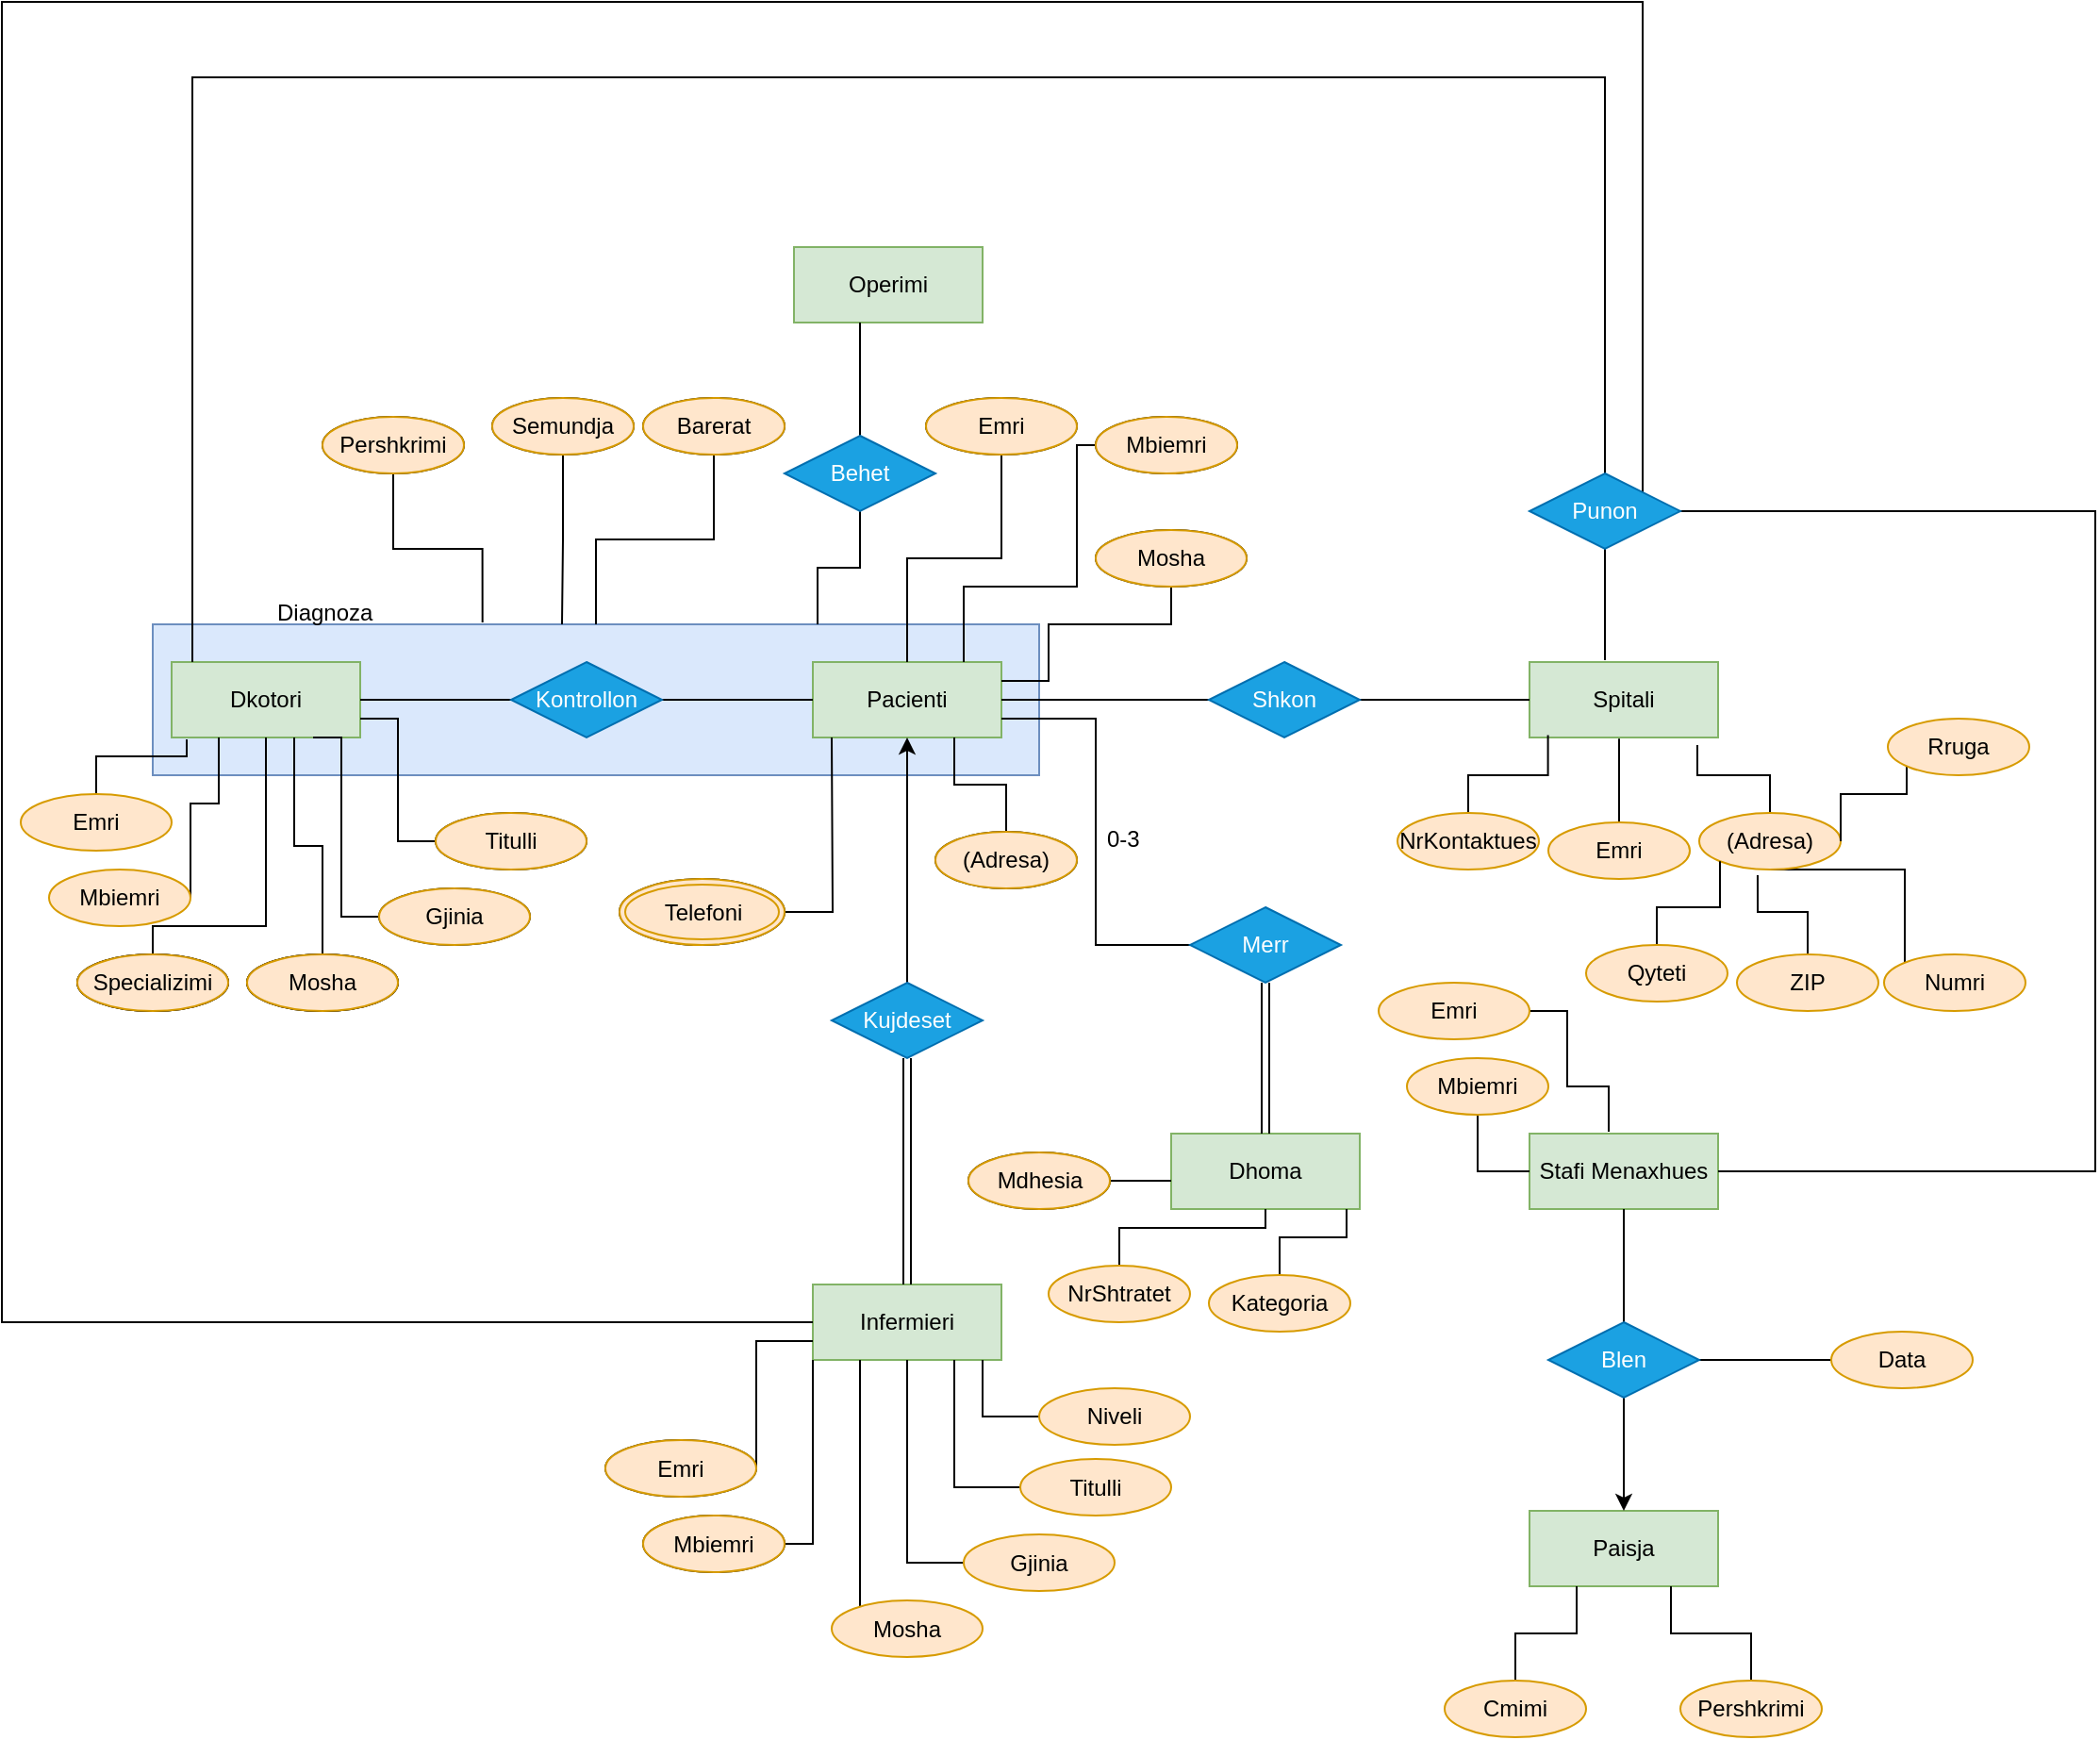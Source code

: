 <mxfile version="13.11.0" type="device"><diagram id="AKrGvbXVqqeNrq8sOhJJ" name="Page-1"><mxGraphModel dx="2241" dy="899" grid="1" gridSize="10" guides="1" tooltips="1" connect="1" arrows="1" fold="1" page="1" pageScale="1" pageWidth="850" pageHeight="1100" math="0" shadow="0"><root><mxCell id="0"/><mxCell id="1" parent="0"/><mxCell id="qDWulmRMMIJymILTdwhA-46" value="" style="whiteSpace=wrap;html=1;align=center;fillColor=#dae8fc;strokeColor=#6c8ebf;" vertex="1" parent="1"><mxGeometry x="-530" y="360" width="470" height="80" as="geometry"/></mxCell><mxCell id="qDWulmRMMIJymILTdwhA-1" value="Spitali" style="whiteSpace=wrap;html=1;align=center;fillColor=#d5e8d4;strokeColor=#82b366;" vertex="1" parent="1"><mxGeometry x="200" y="380" width="100" height="40" as="geometry"/></mxCell><mxCell id="qDWulmRMMIJymILTdwhA-2" value="Dhoma" style="whiteSpace=wrap;html=1;align=center;fillColor=#d5e8d4;strokeColor=#82b366;" vertex="1" parent="1"><mxGeometry x="10" y="630" width="100" height="40" as="geometry"/></mxCell><mxCell id="qDWulmRMMIJymILTdwhA-5" value="Stafi Menaxhues" style="whiteSpace=wrap;html=1;align=center;fillColor=#d5e8d4;strokeColor=#82b366;" vertex="1" parent="1"><mxGeometry x="200" y="630" width="100" height="40" as="geometry"/></mxCell><mxCell id="qDWulmRMMIJymILTdwhA-6" value="Infermieri" style="whiteSpace=wrap;html=1;align=center;fillColor=#d5e8d4;strokeColor=#82b366;" vertex="1" parent="1"><mxGeometry x="-180" y="710" width="100" height="40" as="geometry"/></mxCell><mxCell id="qDWulmRMMIJymILTdwhA-7" value="Dkotori" style="whiteSpace=wrap;html=1;align=center;fillColor=#d5e8d4;strokeColor=#82b366;" vertex="1" parent="1"><mxGeometry x="-520" y="380" width="100" height="40" as="geometry"/></mxCell><mxCell id="qDWulmRMMIJymILTdwhA-8" value="Pacienti" style="whiteSpace=wrap;html=1;align=center;fillColor=#d5e8d4;strokeColor=#82b366;" vertex="1" parent="1"><mxGeometry x="-180" y="380" width="100" height="40" as="geometry"/></mxCell><mxCell id="qDWulmRMMIJymILTdwhA-11" value="Operimi" style="whiteSpace=wrap;html=1;align=center;fillColor=#d5e8d4;strokeColor=#82b366;" vertex="1" parent="1"><mxGeometry x="-190" y="160" width="100" height="40" as="geometry"/></mxCell><mxCell id="qDWulmRMMIJymILTdwhA-12" value="Paisja" style="whiteSpace=wrap;html=1;align=center;fillColor=#d5e8d4;strokeColor=#82b366;" vertex="1" parent="1"><mxGeometry x="200" y="830" width="100" height="40" as="geometry"/></mxCell><mxCell id="qDWulmRMMIJymILTdwhA-14" style="edgeStyle=orthogonalEdgeStyle;rounded=0;orthogonalLoop=1;jettySize=auto;html=1;" edge="1" parent="1" source="qDWulmRMMIJymILTdwhA-13" target="qDWulmRMMIJymILTdwhA-8"><mxGeometry relative="1" as="geometry"/></mxCell><mxCell id="qDWulmRMMIJymILTdwhA-15" style="edgeStyle=orthogonalEdgeStyle;rounded=0;orthogonalLoop=1;jettySize=auto;html=1;shape=link;" edge="1" parent="1" source="qDWulmRMMIJymILTdwhA-13" target="qDWulmRMMIJymILTdwhA-6"><mxGeometry relative="1" as="geometry"/></mxCell><mxCell id="qDWulmRMMIJymILTdwhA-13" value="Kujdeset" style="shape=rhombus;perimeter=rhombusPerimeter;whiteSpace=wrap;html=1;align=center;fillColor=#1ba1e2;strokeColor=#006EAF;fontColor=#ffffff;" vertex="1" parent="1"><mxGeometry x="-170" y="550" width="80" height="40" as="geometry"/></mxCell><mxCell id="qDWulmRMMIJymILTdwhA-17" style="edgeStyle=orthogonalEdgeStyle;rounded=0;orthogonalLoop=1;jettySize=auto;html=1;entryX=1;entryY=0.5;entryDx=0;entryDy=0;endArrow=none;endFill=0;" edge="1" parent="1" source="qDWulmRMMIJymILTdwhA-16" target="qDWulmRMMIJymILTdwhA-7"><mxGeometry relative="1" as="geometry"/></mxCell><mxCell id="qDWulmRMMIJymILTdwhA-18" style="edgeStyle=orthogonalEdgeStyle;rounded=0;orthogonalLoop=1;jettySize=auto;html=1;entryX=0;entryY=0.5;entryDx=0;entryDy=0;endArrow=none;endFill=0;" edge="1" parent="1" source="qDWulmRMMIJymILTdwhA-16" target="qDWulmRMMIJymILTdwhA-8"><mxGeometry relative="1" as="geometry"/></mxCell><mxCell id="qDWulmRMMIJymILTdwhA-16" value="Kontrollon" style="shape=rhombus;perimeter=rhombusPerimeter;whiteSpace=wrap;html=1;align=center;fillColor=#1ba1e2;strokeColor=#006EAF;fontColor=#ffffff;" vertex="1" parent="1"><mxGeometry x="-340" y="380" width="80" height="40" as="geometry"/></mxCell><mxCell id="qDWulmRMMIJymILTdwhA-27" style="edgeStyle=orthogonalEdgeStyle;rounded=0;orthogonalLoop=1;jettySize=auto;html=1;endArrow=none;endFill=0;" edge="1" parent="1" source="qDWulmRMMIJymILTdwhA-26" target="qDWulmRMMIJymILTdwhA-8"><mxGeometry relative="1" as="geometry"/></mxCell><mxCell id="qDWulmRMMIJymILTdwhA-28" style="edgeStyle=orthogonalEdgeStyle;rounded=0;orthogonalLoop=1;jettySize=auto;html=1;entryX=0;entryY=0.5;entryDx=0;entryDy=0;endArrow=none;endFill=0;" edge="1" parent="1" source="qDWulmRMMIJymILTdwhA-26" target="qDWulmRMMIJymILTdwhA-1"><mxGeometry relative="1" as="geometry"/></mxCell><mxCell id="qDWulmRMMIJymILTdwhA-26" value="Shkon" style="shape=rhombus;perimeter=rhombusPerimeter;whiteSpace=wrap;html=1;align=center;fillColor=#1ba1e2;strokeColor=#006EAF;fontColor=#ffffff;" vertex="1" parent="1"><mxGeometry x="30" y="380" width="80" height="40" as="geometry"/></mxCell><mxCell id="qDWulmRMMIJymILTdwhA-30" style="edgeStyle=orthogonalEdgeStyle;rounded=0;orthogonalLoop=1;jettySize=auto;html=1;entryX=1;entryY=0.75;entryDx=0;entryDy=0;endArrow=none;endFill=0;" edge="1" parent="1" source="qDWulmRMMIJymILTdwhA-29" target="qDWulmRMMIJymILTdwhA-8"><mxGeometry relative="1" as="geometry"/></mxCell><mxCell id="qDWulmRMMIJymILTdwhA-31" style="edgeStyle=orthogonalEdgeStyle;rounded=0;orthogonalLoop=1;jettySize=auto;html=1;endArrow=none;endFill=0;shape=link;" edge="1" parent="1" source="qDWulmRMMIJymILTdwhA-29" target="qDWulmRMMIJymILTdwhA-2"><mxGeometry relative="1" as="geometry"><Array as="points"><mxPoint x="60" y="600"/><mxPoint x="60" y="600"/></Array></mxGeometry></mxCell><mxCell id="qDWulmRMMIJymILTdwhA-29" value="Merr&lt;br&gt;" style="shape=rhombus;perimeter=rhombusPerimeter;whiteSpace=wrap;html=1;align=center;fillColor=#1ba1e2;strokeColor=#006EAF;fontColor=#ffffff;" vertex="1" parent="1"><mxGeometry x="20" y="510" width="80" height="40" as="geometry"/></mxCell><mxCell id="qDWulmRMMIJymILTdwhA-32" value="0-3" style="text;strokeColor=none;fillColor=none;spacingLeft=4;spacingRight=4;overflow=hidden;rotatable=0;points=[[0,0.5],[1,0.5]];portConstraint=eastwest;fontSize=12;" vertex="1" parent="1"><mxGeometry x="-30" y="460" width="40" height="30" as="geometry"/></mxCell><mxCell id="qDWulmRMMIJymILTdwhA-36" style="edgeStyle=orthogonalEdgeStyle;rounded=0;orthogonalLoop=1;jettySize=auto;html=1;endArrow=none;endFill=0;" edge="1" parent="1" source="qDWulmRMMIJymILTdwhA-34" target="qDWulmRMMIJymILTdwhA-5"><mxGeometry relative="1" as="geometry"/></mxCell><mxCell id="qDWulmRMMIJymILTdwhA-37" style="edgeStyle=orthogonalEdgeStyle;rounded=0;orthogonalLoop=1;jettySize=auto;html=1;endArrow=classic;endFill=1;" edge="1" parent="1" source="qDWulmRMMIJymILTdwhA-34" target="qDWulmRMMIJymILTdwhA-12"><mxGeometry relative="1" as="geometry"/></mxCell><mxCell id="qDWulmRMMIJymILTdwhA-40" style="edgeStyle=orthogonalEdgeStyle;rounded=0;orthogonalLoop=1;jettySize=auto;html=1;endArrow=none;endFill=0;" edge="1" parent="1" source="qDWulmRMMIJymILTdwhA-34" target="qDWulmRMMIJymILTdwhA-38"><mxGeometry relative="1" as="geometry"/></mxCell><mxCell id="qDWulmRMMIJymILTdwhA-34" value="Blen" style="shape=rhombus;perimeter=rhombusPerimeter;whiteSpace=wrap;html=1;align=center;fillColor=#1ba1e2;strokeColor=#006EAF;fontColor=#ffffff;" vertex="1" parent="1"><mxGeometry x="210" y="730" width="80" height="40" as="geometry"/></mxCell><mxCell id="qDWulmRMMIJymILTdwhA-38" value="Data" style="ellipse;whiteSpace=wrap;html=1;align=center;fillColor=#ffe6cc;strokeColor=#d79b00;" vertex="1" parent="1"><mxGeometry x="360" y="735" width="75" height="30" as="geometry"/></mxCell><mxCell id="qDWulmRMMIJymILTdwhA-42" style="edgeStyle=orthogonalEdgeStyle;rounded=0;orthogonalLoop=1;jettySize=auto;html=1;endArrow=none;endFill=0;" edge="1" parent="1" source="qDWulmRMMIJymILTdwhA-41"><mxGeometry relative="1" as="geometry"><mxPoint x="-509" y="380" as="targetPoint"/><Array as="points"><mxPoint x="240" y="70"/><mxPoint x="-509" y="70"/></Array></mxGeometry></mxCell><mxCell id="qDWulmRMMIJymILTdwhA-43" style="edgeStyle=orthogonalEdgeStyle;rounded=0;orthogonalLoop=1;jettySize=auto;html=1;entryX=0.4;entryY=-0.025;entryDx=0;entryDy=0;entryPerimeter=0;endArrow=none;endFill=0;" edge="1" parent="1" source="qDWulmRMMIJymILTdwhA-41" target="qDWulmRMMIJymILTdwhA-1"><mxGeometry relative="1" as="geometry"/></mxCell><mxCell id="qDWulmRMMIJymILTdwhA-44" style="edgeStyle=orthogonalEdgeStyle;rounded=0;orthogonalLoop=1;jettySize=auto;html=1;entryX=1;entryY=0.5;entryDx=0;entryDy=0;endArrow=none;endFill=0;" edge="1" parent="1" source="qDWulmRMMIJymILTdwhA-41" target="qDWulmRMMIJymILTdwhA-5"><mxGeometry relative="1" as="geometry"><Array as="points"><mxPoint x="500" y="300"/><mxPoint x="500" y="650"/></Array></mxGeometry></mxCell><mxCell id="qDWulmRMMIJymILTdwhA-45" style="edgeStyle=orthogonalEdgeStyle;rounded=0;orthogonalLoop=1;jettySize=auto;html=1;endArrow=none;endFill=0;" edge="1" parent="1" source="qDWulmRMMIJymILTdwhA-41" target="qDWulmRMMIJymILTdwhA-6"><mxGeometry relative="1" as="geometry"><Array as="points"><mxPoint x="260" y="30"/><mxPoint x="-610" y="30"/><mxPoint x="-610" y="730"/></Array></mxGeometry></mxCell><mxCell id="qDWulmRMMIJymILTdwhA-41" value="Punon" style="shape=rhombus;perimeter=rhombusPerimeter;whiteSpace=wrap;html=1;align=center;fillColor=#1ba1e2;strokeColor=#006EAF;fontColor=#ffffff;" vertex="1" parent="1"><mxGeometry x="200" y="280" width="80" height="40" as="geometry"/></mxCell><mxCell id="qDWulmRMMIJymILTdwhA-47" value="Diagnoza" style="text;strokeColor=none;fillColor=none;spacingLeft=4;spacingRight=4;overflow=hidden;rotatable=0;points=[[0,0.5],[1,0.5]];portConstraint=eastwest;fontSize=12;" vertex="1" parent="1"><mxGeometry x="-470" y="340" width="90" height="30" as="geometry"/></mxCell><mxCell id="qDWulmRMMIJymILTdwhA-50" style="edgeStyle=orthogonalEdgeStyle;rounded=0;orthogonalLoop=1;jettySize=auto;html=1;endArrow=none;endFill=0;entryX=0.372;entryY=-0.012;entryDx=0;entryDy=0;entryPerimeter=0;" edge="1" parent="1" source="qDWulmRMMIJymILTdwhA-49" target="qDWulmRMMIJymILTdwhA-46"><mxGeometry relative="1" as="geometry"><mxPoint x="-352.5" y="350" as="targetPoint"/></mxGeometry></mxCell><mxCell id="qDWulmRMMIJymILTdwhA-49" value="Pershkrimi" style="ellipse;whiteSpace=wrap;html=1;align=center;" vertex="1" parent="1"><mxGeometry x="-440" y="250" width="75" height="30" as="geometry"/></mxCell><mxCell id="qDWulmRMMIJymILTdwhA-52" style="edgeStyle=orthogonalEdgeStyle;rounded=0;orthogonalLoop=1;jettySize=auto;html=1;endArrow=none;endFill=0;" edge="1" parent="1" source="qDWulmRMMIJymILTdwhA-51"><mxGeometry relative="1" as="geometry"><mxPoint x="-313" y="360" as="targetPoint"/><Array as="points"><mxPoint x="-313" y="315"/><mxPoint x="-313" y="315"/></Array></mxGeometry></mxCell><mxCell id="qDWulmRMMIJymILTdwhA-51" value="Semundja" style="ellipse;whiteSpace=wrap;html=1;align=center;" vertex="1" parent="1"><mxGeometry x="-350" y="240" width="75" height="30" as="geometry"/></mxCell><mxCell id="qDWulmRMMIJymILTdwhA-54" style="edgeStyle=orthogonalEdgeStyle;rounded=0;orthogonalLoop=1;jettySize=auto;html=1;entryX=0.5;entryY=0;entryDx=0;entryDy=0;endArrow=none;endFill=0;" edge="1" parent="1" source="qDWulmRMMIJymILTdwhA-53" target="qDWulmRMMIJymILTdwhA-46"><mxGeometry relative="1" as="geometry"/></mxCell><mxCell id="qDWulmRMMIJymILTdwhA-53" value="Barerat" style="ellipse;whiteSpace=wrap;html=1;align=center;" vertex="1" parent="1"><mxGeometry x="-270" y="240" width="75" height="30" as="geometry"/></mxCell><mxCell id="qDWulmRMMIJymILTdwhA-56" style="edgeStyle=orthogonalEdgeStyle;rounded=0;orthogonalLoop=1;jettySize=auto;html=1;entryX=0.75;entryY=0;entryDx=0;entryDy=0;endArrow=none;endFill=0;" edge="1" parent="1" source="qDWulmRMMIJymILTdwhA-55" target="qDWulmRMMIJymILTdwhA-46"><mxGeometry relative="1" as="geometry"/></mxCell><mxCell id="qDWulmRMMIJymILTdwhA-57" style="edgeStyle=orthogonalEdgeStyle;rounded=0;orthogonalLoop=1;jettySize=auto;html=1;endArrow=none;endFill=0;" edge="1" parent="1" source="qDWulmRMMIJymILTdwhA-55"><mxGeometry relative="1" as="geometry"><mxPoint x="-155" y="200" as="targetPoint"/><Array as="points"><mxPoint x="-155" y="200"/></Array></mxGeometry></mxCell><mxCell id="qDWulmRMMIJymILTdwhA-55" value="Behet" style="shape=rhombus;perimeter=rhombusPerimeter;whiteSpace=wrap;html=1;align=center;fillColor=#1ba1e2;strokeColor=#006EAF;fontColor=#ffffff;" vertex="1" parent="1"><mxGeometry x="-195" y="260" width="80" height="40" as="geometry"/></mxCell><mxCell id="qDWulmRMMIJymILTdwhA-59" style="edgeStyle=orthogonalEdgeStyle;rounded=0;orthogonalLoop=1;jettySize=auto;html=1;entryX=0.098;entryY=0.969;entryDx=0;entryDy=0;entryPerimeter=0;endArrow=none;endFill=0;" edge="1" parent="1" source="qDWulmRMMIJymILTdwhA-58" target="qDWulmRMMIJymILTdwhA-1"><mxGeometry relative="1" as="geometry"/></mxCell><mxCell id="qDWulmRMMIJymILTdwhA-58" value="NrKontaktues" style="ellipse;whiteSpace=wrap;html=1;align=center;fillColor=#ffe6cc;strokeColor=#d79b00;" vertex="1" parent="1"><mxGeometry x="130" y="460" width="75" height="30" as="geometry"/></mxCell><mxCell id="qDWulmRMMIJymILTdwhA-144" style="edgeStyle=orthogonalEdgeStyle;rounded=0;orthogonalLoop=1;jettySize=auto;html=1;entryX=0.475;entryY=1.016;entryDx=0;entryDy=0;entryPerimeter=0;endArrow=none;endFill=0;" edge="1" parent="1" source="qDWulmRMMIJymILTdwhA-60" target="qDWulmRMMIJymILTdwhA-1"><mxGeometry relative="1" as="geometry"/></mxCell><mxCell id="qDWulmRMMIJymILTdwhA-60" value="Emri" style="ellipse;whiteSpace=wrap;html=1;align=center;fillColor=#ffe6cc;strokeColor=#d79b00;" vertex="1" parent="1"><mxGeometry x="210" y="465" width="75" height="30" as="geometry"/></mxCell><mxCell id="qDWulmRMMIJymILTdwhA-63" style="edgeStyle=orthogonalEdgeStyle;rounded=0;orthogonalLoop=1;jettySize=auto;html=1;entryX=0.89;entryY=1.1;entryDx=0;entryDy=0;entryPerimeter=0;endArrow=none;endFill=0;" edge="1" parent="1" source="qDWulmRMMIJymILTdwhA-62" target="qDWulmRMMIJymILTdwhA-1"><mxGeometry relative="1" as="geometry"/></mxCell><mxCell id="qDWulmRMMIJymILTdwhA-72" style="edgeStyle=orthogonalEdgeStyle;rounded=0;orthogonalLoop=1;jettySize=auto;html=1;entryX=0;entryY=0;entryDx=0;entryDy=0;endArrow=none;endFill=0;" edge="1" parent="1" source="qDWulmRMMIJymILTdwhA-62" target="qDWulmRMMIJymILTdwhA-71"><mxGeometry relative="1" as="geometry"><Array as="points"><mxPoint x="399" y="490"/></Array></mxGeometry></mxCell><mxCell id="qDWulmRMMIJymILTdwhA-62" value="(Adresa)" style="ellipse;whiteSpace=wrap;html=1;align=center;fillColor=#ffe6cc;strokeColor=#d79b00;" vertex="1" parent="1"><mxGeometry x="290" y="460" width="75" height="30" as="geometry"/></mxCell><mxCell id="qDWulmRMMIJymILTdwhA-66" style="edgeStyle=orthogonalEdgeStyle;rounded=0;orthogonalLoop=1;jettySize=auto;html=1;entryX=0;entryY=1;entryDx=0;entryDy=0;endArrow=none;endFill=0;" edge="1" parent="1" source="qDWulmRMMIJymILTdwhA-65" target="qDWulmRMMIJymILTdwhA-62"><mxGeometry relative="1" as="geometry"/></mxCell><mxCell id="qDWulmRMMIJymILTdwhA-65" value="Qyteti" style="ellipse;whiteSpace=wrap;html=1;align=center;fillColor=#ffe6cc;strokeColor=#d79b00;" vertex="1" parent="1"><mxGeometry x="230" y="530" width="75" height="30" as="geometry"/></mxCell><mxCell id="qDWulmRMMIJymILTdwhA-68" style="edgeStyle=orthogonalEdgeStyle;rounded=0;orthogonalLoop=1;jettySize=auto;html=1;entryX=0.413;entryY=1.1;entryDx=0;entryDy=0;entryPerimeter=0;endArrow=none;endFill=0;" edge="1" parent="1" source="qDWulmRMMIJymILTdwhA-67" target="qDWulmRMMIJymILTdwhA-62"><mxGeometry relative="1" as="geometry"/></mxCell><mxCell id="qDWulmRMMIJymILTdwhA-67" value="ZIP" style="ellipse;whiteSpace=wrap;html=1;align=center;fillColor=#ffe6cc;strokeColor=#d79b00;" vertex="1" parent="1"><mxGeometry x="310" y="535" width="75" height="30" as="geometry"/></mxCell><mxCell id="qDWulmRMMIJymILTdwhA-70" style="edgeStyle=orthogonalEdgeStyle;rounded=0;orthogonalLoop=1;jettySize=auto;html=1;entryX=1;entryY=0.5;entryDx=0;entryDy=0;endArrow=none;endFill=0;" edge="1" parent="1" source="qDWulmRMMIJymILTdwhA-69" target="qDWulmRMMIJymILTdwhA-62"><mxGeometry relative="1" as="geometry"><Array as="points"><mxPoint x="400" y="450"/><mxPoint x="365" y="450"/></Array></mxGeometry></mxCell><mxCell id="qDWulmRMMIJymILTdwhA-69" value="Rruga" style="ellipse;whiteSpace=wrap;html=1;align=center;fillColor=#ffe6cc;strokeColor=#d79b00;" vertex="1" parent="1"><mxGeometry x="390" y="410" width="75" height="30" as="geometry"/></mxCell><mxCell id="qDWulmRMMIJymILTdwhA-71" value="Numri" style="ellipse;whiteSpace=wrap;html=1;align=center;fillColor=#ffe6cc;strokeColor=#d79b00;" vertex="1" parent="1"><mxGeometry x="388" y="535" width="75" height="30" as="geometry"/></mxCell><mxCell id="qDWulmRMMIJymILTdwhA-79" style="edgeStyle=orthogonalEdgeStyle;rounded=0;orthogonalLoop=1;jettySize=auto;html=1;entryX=0.08;entryY=1.025;entryDx=0;entryDy=0;entryPerimeter=0;endArrow=none;endFill=0;" edge="1" parent="1" source="qDWulmRMMIJymILTdwhA-73" target="qDWulmRMMIJymILTdwhA-7"><mxGeometry relative="1" as="geometry"/></mxCell><mxCell id="qDWulmRMMIJymILTdwhA-73" value="Emri" style="ellipse;whiteSpace=wrap;html=1;align=center;fillColor=#ffe6cc;strokeColor=#d79b00;" vertex="1" parent="1"><mxGeometry x="-600" y="450" width="80" height="30" as="geometry"/></mxCell><mxCell id="qDWulmRMMIJymILTdwhA-80" style="edgeStyle=orthogonalEdgeStyle;rounded=0;orthogonalLoop=1;jettySize=auto;html=1;entryX=0.25;entryY=1;entryDx=0;entryDy=0;endArrow=none;endFill=0;" edge="1" parent="1" source="qDWulmRMMIJymILTdwhA-74" target="qDWulmRMMIJymILTdwhA-7"><mxGeometry relative="1" as="geometry"><Array as="points"><mxPoint x="-510" y="455"/><mxPoint x="-495" y="455"/></Array></mxGeometry></mxCell><mxCell id="qDWulmRMMIJymILTdwhA-74" value="Mbiemri" style="ellipse;whiteSpace=wrap;html=1;align=center;fillColor=#ffe6cc;strokeColor=#d79b00;" vertex="1" parent="1"><mxGeometry x="-585" y="490" width="75" height="30" as="geometry"/></mxCell><mxCell id="qDWulmRMMIJymILTdwhA-82" style="edgeStyle=orthogonalEdgeStyle;rounded=0;orthogonalLoop=1;jettySize=auto;html=1;entryX=0.65;entryY=1;entryDx=0;entryDy=0;entryPerimeter=0;endArrow=none;endFill=0;" edge="1" parent="1" source="qDWulmRMMIJymILTdwhA-75" target="qDWulmRMMIJymILTdwhA-7"><mxGeometry relative="1" as="geometry"/></mxCell><mxCell id="qDWulmRMMIJymILTdwhA-75" value="Mosha" style="ellipse;whiteSpace=wrap;html=1;align=center;" vertex="1" parent="1"><mxGeometry x="-480" y="535" width="80" height="30" as="geometry"/></mxCell><mxCell id="qDWulmRMMIJymILTdwhA-83" style="edgeStyle=orthogonalEdgeStyle;rounded=0;orthogonalLoop=1;jettySize=auto;html=1;entryX=0.75;entryY=1;entryDx=0;entryDy=0;endArrow=none;endFill=0;" edge="1" parent="1" source="qDWulmRMMIJymILTdwhA-76" target="qDWulmRMMIJymILTdwhA-7"><mxGeometry relative="1" as="geometry"><Array as="points"><mxPoint x="-430" y="515"/><mxPoint x="-430" y="420"/></Array></mxGeometry></mxCell><mxCell id="qDWulmRMMIJymILTdwhA-76" value="Gjinia" style="ellipse;whiteSpace=wrap;html=1;align=center;" vertex="1" parent="1"><mxGeometry x="-410" y="500" width="80" height="30" as="geometry"/></mxCell><mxCell id="qDWulmRMMIJymILTdwhA-84" style="edgeStyle=orthogonalEdgeStyle;rounded=0;orthogonalLoop=1;jettySize=auto;html=1;entryX=1;entryY=0.75;entryDx=0;entryDy=0;endArrow=none;endFill=0;" edge="1" parent="1" source="qDWulmRMMIJymILTdwhA-77" target="qDWulmRMMIJymILTdwhA-7"><mxGeometry relative="1" as="geometry"/></mxCell><mxCell id="qDWulmRMMIJymILTdwhA-77" value="Titulli" style="ellipse;whiteSpace=wrap;html=1;align=center;" vertex="1" parent="1"><mxGeometry x="-380" y="460" width="80" height="30" as="geometry"/></mxCell><mxCell id="qDWulmRMMIJymILTdwhA-81" style="edgeStyle=orthogonalEdgeStyle;rounded=0;orthogonalLoop=1;jettySize=auto;html=1;entryX=0.5;entryY=1;entryDx=0;entryDy=0;endArrow=none;endFill=0;" edge="1" parent="1" source="qDWulmRMMIJymILTdwhA-78" target="qDWulmRMMIJymILTdwhA-7"><mxGeometry relative="1" as="geometry"><Array as="points"><mxPoint x="-530" y="520"/><mxPoint x="-470" y="520"/></Array></mxGeometry></mxCell><mxCell id="qDWulmRMMIJymILTdwhA-78" value="Specializimi" style="ellipse;whiteSpace=wrap;html=1;align=center;" vertex="1" parent="1"><mxGeometry x="-570" y="535" width="80" height="30" as="geometry"/></mxCell><mxCell id="qDWulmRMMIJymILTdwhA-90" style="edgeStyle=orthogonalEdgeStyle;rounded=0;orthogonalLoop=1;jettySize=auto;html=1;entryX=0;entryY=0.75;entryDx=0;entryDy=0;endArrow=none;endFill=0;" edge="1" parent="1" source="qDWulmRMMIJymILTdwhA-85" target="qDWulmRMMIJymILTdwhA-6"><mxGeometry relative="1" as="geometry"><Array as="points"><mxPoint x="-210" y="740"/></Array></mxGeometry></mxCell><mxCell id="qDWulmRMMIJymILTdwhA-85" value="Emri" style="ellipse;whiteSpace=wrap;html=1;align=center;" vertex="1" parent="1"><mxGeometry x="-290" y="792.5" width="80" height="30" as="geometry"/></mxCell><mxCell id="qDWulmRMMIJymILTdwhA-91" style="edgeStyle=orthogonalEdgeStyle;rounded=0;orthogonalLoop=1;jettySize=auto;html=1;endArrow=none;endFill=0;" edge="1" parent="1" source="qDWulmRMMIJymILTdwhA-86" target="qDWulmRMMIJymILTdwhA-6"><mxGeometry relative="1" as="geometry"><Array as="points"><mxPoint x="-180" y="848"/></Array></mxGeometry></mxCell><mxCell id="qDWulmRMMIJymILTdwhA-86" value="Mbiemri" style="ellipse;whiteSpace=wrap;html=1;align=center;" vertex="1" parent="1"><mxGeometry x="-270" y="832.5" width="75" height="30" as="geometry"/></mxCell><mxCell id="qDWulmRMMIJymILTdwhA-93" style="edgeStyle=orthogonalEdgeStyle;rounded=0;orthogonalLoop=1;jettySize=auto;html=1;entryX=0.25;entryY=1;entryDx=0;entryDy=0;endArrow=none;endFill=0;" edge="1" parent="1" source="qDWulmRMMIJymILTdwhA-87" target="qDWulmRMMIJymILTdwhA-6"><mxGeometry relative="1" as="geometry"><Array as="points"><mxPoint x="-155" y="830"/><mxPoint x="-155" y="830"/></Array></mxGeometry></mxCell><mxCell id="qDWulmRMMIJymILTdwhA-87" value="Mosha" style="ellipse;whiteSpace=wrap;html=1;align=center;fillColor=#ffe6cc;strokeColor=#d79b00;" vertex="1" parent="1"><mxGeometry x="-170" y="877.5" width="80" height="30" as="geometry"/></mxCell><mxCell id="qDWulmRMMIJymILTdwhA-94" style="edgeStyle=orthogonalEdgeStyle;rounded=0;orthogonalLoop=1;jettySize=auto;html=1;entryX=0.5;entryY=1;entryDx=0;entryDy=0;endArrow=none;endFill=0;" edge="1" parent="1" source="qDWulmRMMIJymILTdwhA-88" target="qDWulmRMMIJymILTdwhA-6"><mxGeometry relative="1" as="geometry"><Array as="points"><mxPoint x="-130" y="858"/></Array></mxGeometry></mxCell><mxCell id="qDWulmRMMIJymILTdwhA-88" value="Gjinia" style="ellipse;whiteSpace=wrap;html=1;align=center;fillColor=#ffe6cc;strokeColor=#d79b00;" vertex="1" parent="1"><mxGeometry x="-100" y="842.5" width="80" height="30" as="geometry"/></mxCell><mxCell id="qDWulmRMMIJymILTdwhA-95" style="edgeStyle=orthogonalEdgeStyle;rounded=0;orthogonalLoop=1;jettySize=auto;html=1;entryX=0.75;entryY=1;entryDx=0;entryDy=0;endArrow=none;endFill=0;" edge="1" parent="1" source="qDWulmRMMIJymILTdwhA-89" target="qDWulmRMMIJymILTdwhA-6"><mxGeometry relative="1" as="geometry"/></mxCell><mxCell id="qDWulmRMMIJymILTdwhA-89" value="Titulli" style="ellipse;whiteSpace=wrap;html=1;align=center;fillColor=#ffe6cc;strokeColor=#d79b00;" vertex="1" parent="1"><mxGeometry x="-70" y="802.5" width="80" height="30" as="geometry"/></mxCell><mxCell id="qDWulmRMMIJymILTdwhA-97" style="edgeStyle=orthogonalEdgeStyle;rounded=0;orthogonalLoop=1;jettySize=auto;html=1;entryX=0.9;entryY=1;entryDx=0;entryDy=0;entryPerimeter=0;endArrow=none;endFill=0;" edge="1" parent="1" source="qDWulmRMMIJymILTdwhA-96" target="qDWulmRMMIJymILTdwhA-6"><mxGeometry relative="1" as="geometry"/></mxCell><mxCell id="qDWulmRMMIJymILTdwhA-96" value="Niveli" style="ellipse;whiteSpace=wrap;html=1;align=center;fillColor=#ffe6cc;strokeColor=#d79b00;" vertex="1" parent="1"><mxGeometry x="-60" y="765" width="80" height="30" as="geometry"/></mxCell><mxCell id="qDWulmRMMIJymILTdwhA-101" style="edgeStyle=orthogonalEdgeStyle;rounded=0;orthogonalLoop=1;jettySize=auto;html=1;endArrow=none;endFill=0;" edge="1" parent="1" source="qDWulmRMMIJymILTdwhA-98" target="qDWulmRMMIJymILTdwhA-8"><mxGeometry relative="1" as="geometry"/></mxCell><mxCell id="qDWulmRMMIJymILTdwhA-98" value="Emri" style="ellipse;whiteSpace=wrap;html=1;align=center;" vertex="1" parent="1"><mxGeometry x="-120" y="240" width="80" height="30" as="geometry"/></mxCell><mxCell id="qDWulmRMMIJymILTdwhA-104" style="edgeStyle=orthogonalEdgeStyle;rounded=0;orthogonalLoop=1;jettySize=auto;html=1;endArrow=none;endFill=0;" edge="1" parent="1" source="qDWulmRMMIJymILTdwhA-99" target="qDWulmRMMIJymILTdwhA-8"><mxGeometry relative="1" as="geometry"><Array as="points"><mxPoint x="-40" y="265"/><mxPoint x="-40" y="340"/><mxPoint x="-100" y="340"/></Array></mxGeometry></mxCell><mxCell id="qDWulmRMMIJymILTdwhA-99" value="Mbiemri" style="ellipse;whiteSpace=wrap;html=1;align=center;" vertex="1" parent="1"><mxGeometry x="-30" y="250" width="75" height="30" as="geometry"/></mxCell><mxCell id="qDWulmRMMIJymILTdwhA-105" style="edgeStyle=orthogonalEdgeStyle;rounded=0;orthogonalLoop=1;jettySize=auto;html=1;exitX=0.5;exitY=0;exitDx=0;exitDy=0;entryX=1;entryY=0.25;entryDx=0;entryDy=0;endArrow=none;endFill=0;" edge="1" parent="1" source="qDWulmRMMIJymILTdwhA-100" target="qDWulmRMMIJymILTdwhA-8"><mxGeometry relative="1" as="geometry"><Array as="points"><mxPoint x="10" y="360"/><mxPoint x="-55" y="360"/><mxPoint x="-55" y="390"/></Array></mxGeometry></mxCell><mxCell id="qDWulmRMMIJymILTdwhA-100" value="Mosha" style="ellipse;whiteSpace=wrap;html=1;align=center;" vertex="1" parent="1"><mxGeometry x="-30" y="310" width="80" height="30" as="geometry"/></mxCell><mxCell id="qDWulmRMMIJymILTdwhA-102" style="edgeStyle=orthogonalEdgeStyle;rounded=0;orthogonalLoop=1;jettySize=auto;html=1;exitX=0.5;exitY=1;exitDx=0;exitDy=0;endArrow=none;endFill=0;" edge="1" parent="1" source="qDWulmRMMIJymILTdwhA-99" target="qDWulmRMMIJymILTdwhA-99"><mxGeometry relative="1" as="geometry"/></mxCell><mxCell id="qDWulmRMMIJymILTdwhA-108" style="edgeStyle=orthogonalEdgeStyle;rounded=0;orthogonalLoop=1;jettySize=auto;html=1;endArrow=none;endFill=0;" edge="1" parent="1" source="qDWulmRMMIJymILTdwhA-107"><mxGeometry relative="1" as="geometry"><mxPoint x="-170" y="420" as="targetPoint"/></mxGeometry></mxCell><mxCell id="qDWulmRMMIJymILTdwhA-107" value="Telefoni" style="ellipse;shape=doubleEllipse;margin=3;whiteSpace=wrap;html=1;align=center;" vertex="1" parent="1"><mxGeometry x="-282.5" y="495" width="87.5" height="35" as="geometry"/></mxCell><mxCell id="qDWulmRMMIJymILTdwhA-110" style="edgeStyle=orthogonalEdgeStyle;rounded=0;orthogonalLoop=1;jettySize=auto;html=1;entryX=0.75;entryY=1;entryDx=0;entryDy=0;endArrow=none;endFill=0;" edge="1" parent="1" source="qDWulmRMMIJymILTdwhA-109" target="qDWulmRMMIJymILTdwhA-8"><mxGeometry relative="1" as="geometry"/></mxCell><mxCell id="qDWulmRMMIJymILTdwhA-109" value="(Adresa)" style="ellipse;whiteSpace=wrap;html=1;align=center;" vertex="1" parent="1"><mxGeometry x="-115" y="470" width="75" height="30" as="geometry"/></mxCell><mxCell id="qDWulmRMMIJymILTdwhA-116" style="edgeStyle=orthogonalEdgeStyle;rounded=0;orthogonalLoop=1;jettySize=auto;html=1;endArrow=none;endFill=0;" edge="1" parent="1" source="qDWulmRMMIJymILTdwhA-111" target="qDWulmRMMIJymILTdwhA-2"><mxGeometry relative="1" as="geometry"><Array as="points"><mxPoint x="-17" y="680"/><mxPoint x="60" y="680"/></Array></mxGeometry></mxCell><mxCell id="qDWulmRMMIJymILTdwhA-111" value="NrShtratet" style="ellipse;whiteSpace=wrap;html=1;align=center;fillColor=#ffe6cc;strokeColor=#d79b00;" vertex="1" parent="1"><mxGeometry x="-55" y="700" width="75" height="30" as="geometry"/></mxCell><mxCell id="qDWulmRMMIJymILTdwhA-117" style="edgeStyle=orthogonalEdgeStyle;rounded=0;orthogonalLoop=1;jettySize=auto;html=1;entryX=0.93;entryY=1;entryDx=0;entryDy=0;entryPerimeter=0;endArrow=none;endFill=0;" edge="1" parent="1" source="qDWulmRMMIJymILTdwhA-112" target="qDWulmRMMIJymILTdwhA-2"><mxGeometry relative="1" as="geometry"/></mxCell><mxCell id="qDWulmRMMIJymILTdwhA-112" value="Kategoria" style="ellipse;whiteSpace=wrap;html=1;align=center;fillColor=#ffe6cc;strokeColor=#d79b00;" vertex="1" parent="1"><mxGeometry x="30" y="705" width="75" height="30" as="geometry"/></mxCell><mxCell id="qDWulmRMMIJymILTdwhA-115" style="edgeStyle=orthogonalEdgeStyle;rounded=0;orthogonalLoop=1;jettySize=auto;html=1;entryX=0;entryY=0.625;entryDx=0;entryDy=0;endArrow=none;endFill=0;entryPerimeter=0;" edge="1" parent="1" source="qDWulmRMMIJymILTdwhA-114" target="qDWulmRMMIJymILTdwhA-2"><mxGeometry relative="1" as="geometry"/></mxCell><mxCell id="qDWulmRMMIJymILTdwhA-114" value="Mdhesia" style="ellipse;whiteSpace=wrap;html=1;align=center;" vertex="1" parent="1"><mxGeometry x="-97.5" y="640" width="75" height="30" as="geometry"/></mxCell><mxCell id="qDWulmRMMIJymILTdwhA-121" style="edgeStyle=orthogonalEdgeStyle;rounded=0;orthogonalLoop=1;jettySize=auto;html=1;endArrow=none;endFill=0;entryX=0.42;entryY=-0.025;entryDx=0;entryDy=0;entryPerimeter=0;" edge="1" parent="1" source="qDWulmRMMIJymILTdwhA-118" target="qDWulmRMMIJymILTdwhA-5"><mxGeometry relative="1" as="geometry"><mxPoint x="240" y="620" as="targetPoint"/><Array as="points"><mxPoint x="220" y="565"/><mxPoint x="220" y="605"/><mxPoint x="242" y="605"/></Array></mxGeometry></mxCell><mxCell id="qDWulmRMMIJymILTdwhA-118" value="Emri" style="ellipse;whiteSpace=wrap;html=1;align=center;fillColor=#ffe6cc;strokeColor=#d79b00;" vertex="1" parent="1"><mxGeometry x="120" y="550" width="80" height="30" as="geometry"/></mxCell><mxCell id="qDWulmRMMIJymILTdwhA-120" style="edgeStyle=orthogonalEdgeStyle;rounded=0;orthogonalLoop=1;jettySize=auto;html=1;entryX=0;entryY=0.5;entryDx=0;entryDy=0;endArrow=none;endFill=0;" edge="1" parent="1" source="qDWulmRMMIJymILTdwhA-119" target="qDWulmRMMIJymILTdwhA-5"><mxGeometry relative="1" as="geometry"/></mxCell><mxCell id="qDWulmRMMIJymILTdwhA-119" value="Mbiemri" style="ellipse;whiteSpace=wrap;html=1;align=center;fillColor=#ffe6cc;strokeColor=#d79b00;" vertex="1" parent="1"><mxGeometry x="135" y="590" width="75" height="30" as="geometry"/></mxCell><mxCell id="qDWulmRMMIJymILTdwhA-125" style="edgeStyle=orthogonalEdgeStyle;rounded=0;orthogonalLoop=1;jettySize=auto;html=1;entryX=0.75;entryY=1;entryDx=0;entryDy=0;endArrow=none;endFill=0;" edge="1" parent="1" source="qDWulmRMMIJymILTdwhA-122" target="qDWulmRMMIJymILTdwhA-12"><mxGeometry relative="1" as="geometry"/></mxCell><mxCell id="qDWulmRMMIJymILTdwhA-122" value="Pershkrimi" style="ellipse;whiteSpace=wrap;html=1;align=center;fillColor=#ffe6cc;strokeColor=#d79b00;" vertex="1" parent="1"><mxGeometry x="280" y="920" width="75" height="30" as="geometry"/></mxCell><mxCell id="qDWulmRMMIJymILTdwhA-124" style="edgeStyle=orthogonalEdgeStyle;rounded=0;orthogonalLoop=1;jettySize=auto;html=1;entryX=0.25;entryY=1;entryDx=0;entryDy=0;endArrow=none;endFill=0;" edge="1" parent="1" source="qDWulmRMMIJymILTdwhA-123" target="qDWulmRMMIJymILTdwhA-12"><mxGeometry relative="1" as="geometry"/></mxCell><mxCell id="qDWulmRMMIJymILTdwhA-123" value="Cmimi" style="ellipse;whiteSpace=wrap;html=1;align=center;fillColor=#ffe6cc;strokeColor=#d79b00;" vertex="1" parent="1"><mxGeometry x="155" y="920" width="75" height="30" as="geometry"/></mxCell><mxCell id="qDWulmRMMIJymILTdwhA-126" value="Specializimi" style="ellipse;whiteSpace=wrap;html=1;align=center;" vertex="1" parent="1"><mxGeometry x="-570" y="535" width="80" height="30" as="geometry"/></mxCell><mxCell id="qDWulmRMMIJymILTdwhA-127" value="Mosha" style="ellipse;whiteSpace=wrap;html=1;align=center;" vertex="1" parent="1"><mxGeometry x="-480" y="535" width="80" height="30" as="geometry"/></mxCell><mxCell id="qDWulmRMMIJymILTdwhA-128" value="Specializimi" style="ellipse;whiteSpace=wrap;html=1;align=center;fillColor=#ffe6cc;strokeColor=#d79b00;" vertex="1" parent="1"><mxGeometry x="-570" y="535" width="80" height="30" as="geometry"/></mxCell><mxCell id="qDWulmRMMIJymILTdwhA-129" value="Mosha" style="ellipse;whiteSpace=wrap;html=1;align=center;fillColor=#ffe6cc;strokeColor=#d79b00;" vertex="1" parent="1"><mxGeometry x="-480" y="535" width="80" height="30" as="geometry"/></mxCell><mxCell id="qDWulmRMMIJymILTdwhA-130" value="Gjinia" style="ellipse;whiteSpace=wrap;html=1;align=center;fillColor=#ffe6cc;strokeColor=#d79b00;" vertex="1" parent="1"><mxGeometry x="-410" y="500" width="80" height="30" as="geometry"/></mxCell><mxCell id="qDWulmRMMIJymILTdwhA-131" value="Titulli" style="ellipse;whiteSpace=wrap;html=1;align=center;fillColor=#ffe6cc;strokeColor=#d79b00;" vertex="1" parent="1"><mxGeometry x="-380" y="460" width="80" height="30" as="geometry"/></mxCell><mxCell id="qDWulmRMMIJymILTdwhA-132" value="Pershkrimi" style="ellipse;whiteSpace=wrap;html=1;align=center;fillColor=#ffe6cc;strokeColor=#d79b00;" vertex="1" parent="1"><mxGeometry x="-440" y="250" width="75" height="30" as="geometry"/></mxCell><mxCell id="qDWulmRMMIJymILTdwhA-133" value="Semundja" style="ellipse;whiteSpace=wrap;html=1;align=center;fillColor=#ffe6cc;strokeColor=#d79b00;" vertex="1" parent="1"><mxGeometry x="-350" y="240" width="75" height="30" as="geometry"/></mxCell><mxCell id="qDWulmRMMIJymILTdwhA-134" value="Barerat" style="ellipse;whiteSpace=wrap;html=1;align=center;fillColor=#ffe6cc;strokeColor=#d79b00;" vertex="1" parent="1"><mxGeometry x="-270" y="240" width="75" height="30" as="geometry"/></mxCell><mxCell id="qDWulmRMMIJymILTdwhA-135" value="Emri" style="ellipse;whiteSpace=wrap;html=1;align=center;fillColor=#ffe6cc;strokeColor=#d79b00;" vertex="1" parent="1"><mxGeometry x="-120" y="240" width="80" height="30" as="geometry"/></mxCell><mxCell id="qDWulmRMMIJymILTdwhA-136" value="Mbiemri" style="ellipse;whiteSpace=wrap;html=1;align=center;fillColor=#ffe6cc;strokeColor=#d79b00;" vertex="1" parent="1"><mxGeometry x="-30" y="250" width="75" height="30" as="geometry"/></mxCell><mxCell id="qDWulmRMMIJymILTdwhA-137" value="Mosha" style="ellipse;whiteSpace=wrap;html=1;align=center;fillColor=#ffe6cc;strokeColor=#d79b00;" vertex="1" parent="1"><mxGeometry x="-30" y="310" width="80" height="30" as="geometry"/></mxCell><mxCell id="qDWulmRMMIJymILTdwhA-138" value="(Adresa)" style="ellipse;whiteSpace=wrap;html=1;align=center;fillColor=#ffe6cc;strokeColor=#d79b00;" vertex="1" parent="1"><mxGeometry x="-115" y="470" width="75" height="30" as="geometry"/></mxCell><mxCell id="qDWulmRMMIJymILTdwhA-139" value="Telefoni" style="ellipse;shape=doubleEllipse;margin=3;whiteSpace=wrap;html=1;align=center;fillColor=#ffe6cc;strokeColor=#d79b00;" vertex="1" parent="1"><mxGeometry x="-282.5" y="495" width="87.5" height="35" as="geometry"/></mxCell><mxCell id="qDWulmRMMIJymILTdwhA-140" value="Mdhesia" style="ellipse;whiteSpace=wrap;html=1;align=center;fillColor=#ffe6cc;strokeColor=#d79b00;" vertex="1" parent="1"><mxGeometry x="-97.5" y="640" width="75" height="30" as="geometry"/></mxCell><mxCell id="qDWulmRMMIJymILTdwhA-141" value="Emri" style="ellipse;whiteSpace=wrap;html=1;align=center;fillColor=#ffe6cc;strokeColor=#d79b00;" vertex="1" parent="1"><mxGeometry x="-290" y="792.5" width="80" height="30" as="geometry"/></mxCell><mxCell id="qDWulmRMMIJymILTdwhA-142" value="Mbiemri" style="ellipse;whiteSpace=wrap;html=1;align=center;fillColor=#ffe6cc;strokeColor=#d79b00;" vertex="1" parent="1"><mxGeometry x="-270" y="832.5" width="75" height="30" as="geometry"/></mxCell></root></mxGraphModel></diagram></mxfile>